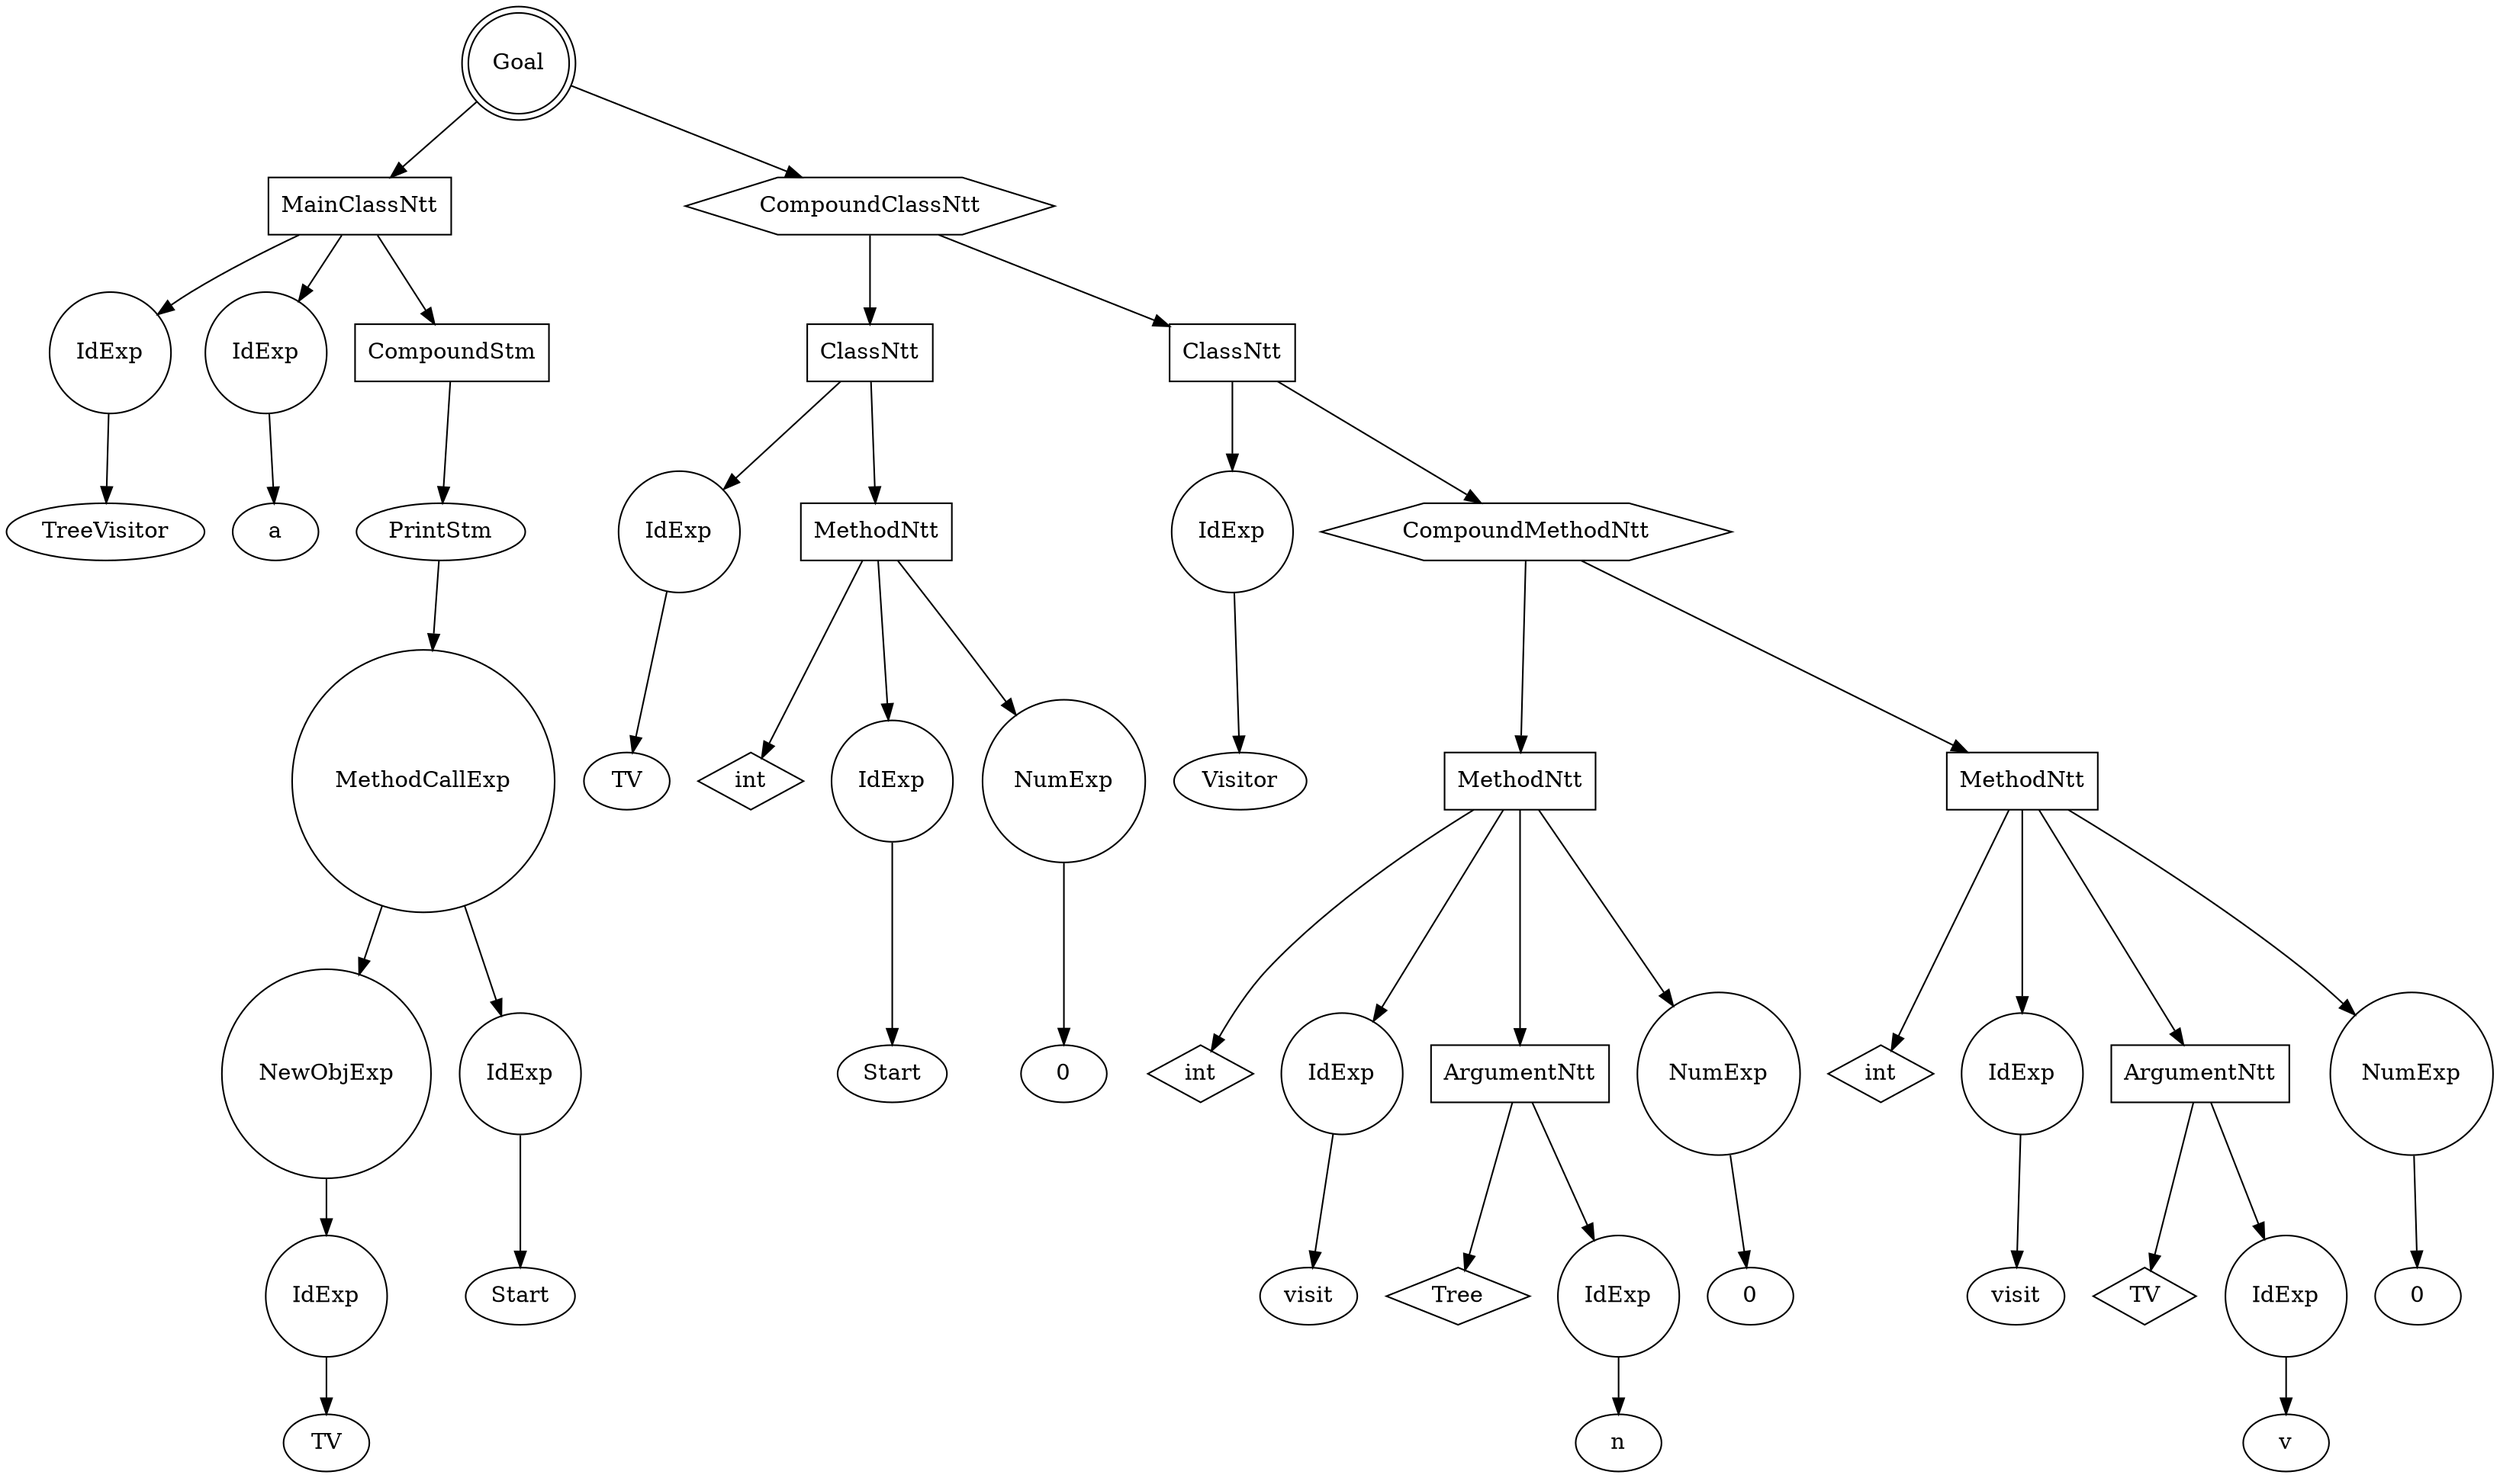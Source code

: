 digraph my_graph {
-1261435808;
-1261435808[label = "Goal", shape = "doublecircle"];
-1261435808->-1261434416;
-1261434416[label = "MainClassNtt", shape = "box"];
-1261434416->-1261434080
-1261434080[label = "IdExp", shape = "circle"];
-1261434080->-1261434064;
-1261434064[label = "TreeVisitor"];
-1261434416->-1261434128
-1261434128[label = "IdExp", shape = "circle"];
-1261434128->-1261434112;
-1261434112[label = "a"];
-1261434416->-1261434368;
-1261434368[label = "CompoundStm", shape = "polygon"];
-1261434368->-1259338736;
-1259338736[label = "PrintStm", shape = "ellipse"];
-1259338736->-1261434320
-1261434320[label = "MethodCallExp", shape = "circle"];
-1261434320->-1261434224
-1261434224[label = "NewObjExp", shape = "circle"];
-1261434224->-1261434176
-1261434176[label = "IdExp", shape = "circle"];
-1261434176->-1261434160;
-1261434160[label = "TV"];
-1261434320->-1261434272
-1261434272[label = "IdExp", shape = "circle"];
-1261434272->-1261434256;
-1261434256[label = "Start"];
-1261435808->-1261435760;
-1261435760[label = "CompoundClassNtt", shape = "hexagon"];
-1261435760->-1261434704;
-1261434704[label = "ClassNtt", shape = "box"];
-1261434704->-1261434464
-1261434464[label = "IdExp", shape = "circle"];
-1261434464->-1261434448;
-1261434448[label = "TV"];
-1261434704->-1250949232;
-1250949232[label = "MethodNtt", shape = "box"];
-1250949232->-1261434512;
-1261434512[label = "int", shape = "diamond" ];
-1250949232->-1261434560
-1261434560[label = "IdExp", shape = "circle"];
-1261434560->-1261434544;
-1261434544[label = "Start"];
-1250949232->-1261434608
-1261434608[label = "NumExp", shape = "circle"];
-1261434608->-1261434592;
-1261434592[label = "0"];
-1261435760->-1261435712;
-1261435712[label = "ClassNtt", shape = "box"];
-1261435712->-1261434800
-1261434800[label = "IdExp", shape = "circle"];
-1261434800->-1261434784;
-1261434784[label = "Visitor"];
-1261435712->-1261435664;
-1261435664[label = "CompoundMethodNtt", shape = "hexagon"];
-1261435664->-1250949552;
-1250949552[label = "MethodNtt", shape = "box"];
-1250949552->-1261434848;
-1261434848[label = "int", shape = "diamond" ];
-1250949552->-1261434896
-1261434896[label = "IdExp", shape = "circle"];
-1261434896->-1261434880;
-1261434880[label = "visit"];
-1250949552->-1261435088;
-1261435088[label = "ArgumentNtt", shape = "box"];
-1261435088->-1261434992;
-1261434992[label = "Tree", shape = "diamond" ];
-1261435088->-1261435040
-1261435040[label = "IdExp", shape = "circle"];
-1261435040->-1261435024;
-1261435024[label = "n"];
-1250949552->-1261435184
-1261435184[label = "NumExp", shape = "circle"];
-1261435184->-1261435168;
-1261435168[label = "0"];
-1261435664->-1250949680;
-1250949680[label = "MethodNtt", shape = "box"];
-1250949680->-1261435280;
-1261435280[label = "int", shape = "diamond" ];
-1250949680->-1261435328
-1261435328[label = "IdExp", shape = "circle"];
-1261435328->-1261435312;
-1261435312[label = "visit"];
-1250949680->-1261435520;
-1261435520[label = "ArgumentNtt", shape = "box"];
-1261435520->-1261435424;
-1261435424[label = "TV", shape = "diamond" ];
-1261435520->-1261435472
-1261435472[label = "IdExp", shape = "circle"];
-1261435472->-1261435456;
-1261435456[label = "v"];
-1250949680->-1261435616
-1261435616[label = "NumExp", shape = "circle"];
-1261435616->-1261435600;
-1261435600[label = "0"];

}